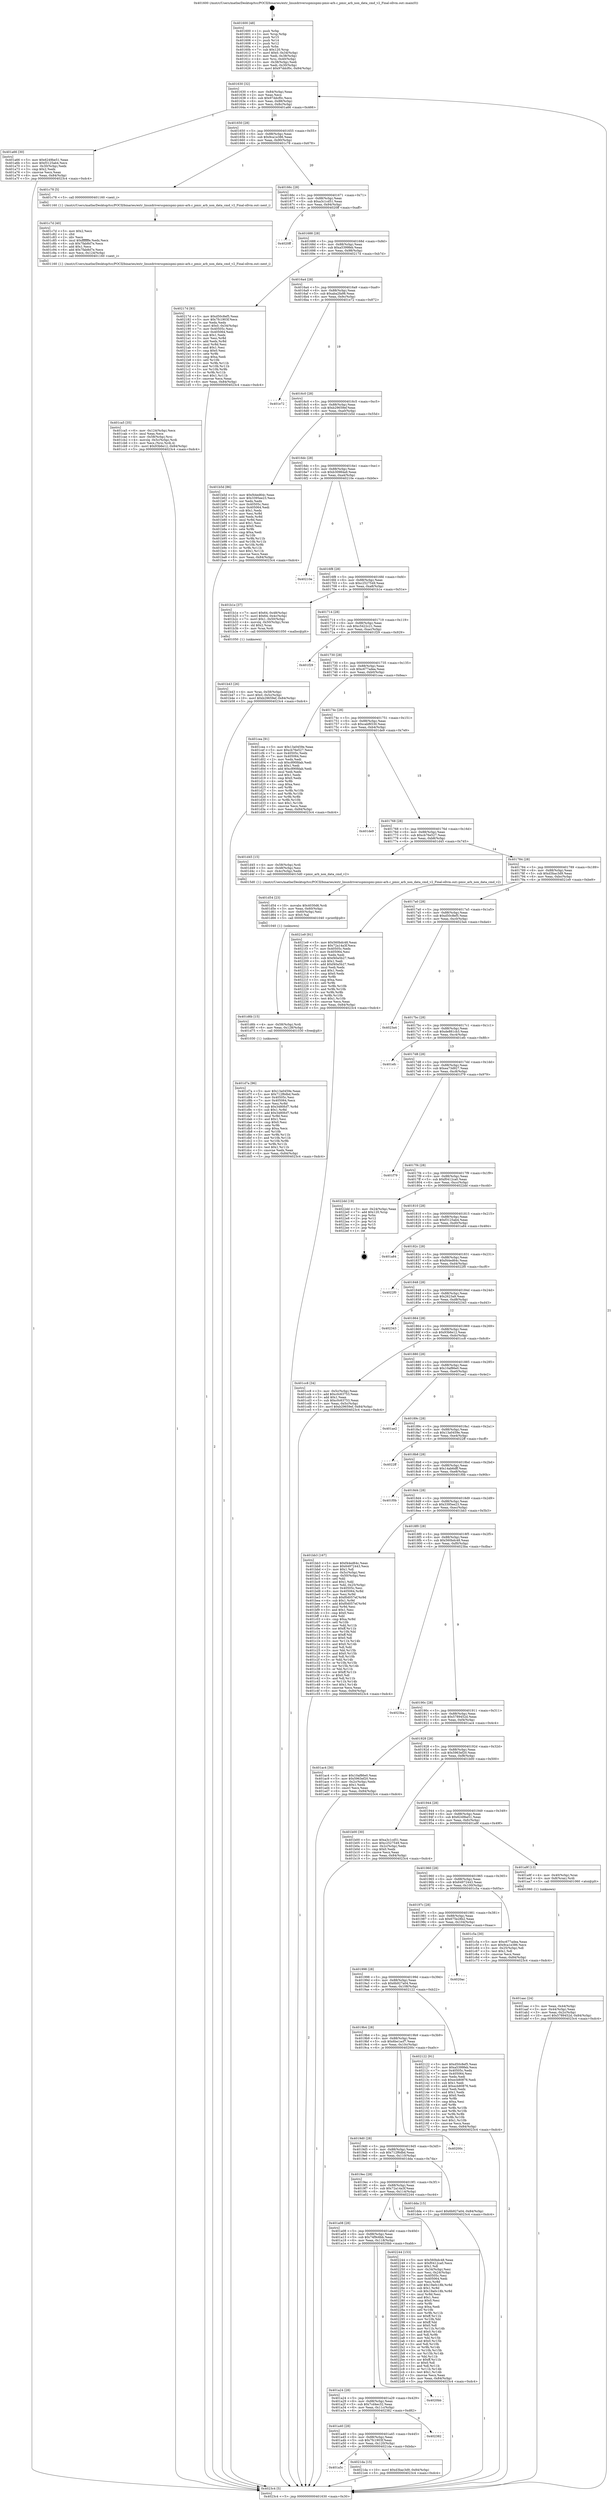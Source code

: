 digraph "0x401600" {
  label = "0x401600 (/mnt/c/Users/mathe/Desktop/tcc/POCII/binaries/extr_linuxdriversspmispmi-pmic-arb.c_pmic_arb_non_data_cmd_v2_Final-ollvm.out::main(0))"
  labelloc = "t"
  node[shape=record]

  Entry [label="",width=0.3,height=0.3,shape=circle,fillcolor=black,style=filled]
  "0x401630" [label="{
     0x401630 [32]\l
     | [instrs]\l
     &nbsp;&nbsp;0x401630 \<+6\>: mov -0x84(%rbp),%eax\l
     &nbsp;&nbsp;0x401636 \<+2\>: mov %eax,%ecx\l
     &nbsp;&nbsp;0x401638 \<+6\>: sub $0x97ddcf0c,%ecx\l
     &nbsp;&nbsp;0x40163e \<+6\>: mov %eax,-0x88(%rbp)\l
     &nbsp;&nbsp;0x401644 \<+6\>: mov %ecx,-0x8c(%rbp)\l
     &nbsp;&nbsp;0x40164a \<+6\>: je 0000000000401a66 \<main+0x466\>\l
  }"]
  "0x401a66" [label="{
     0x401a66 [30]\l
     | [instrs]\l
     &nbsp;&nbsp;0x401a66 \<+5\>: mov $0x6249be51,%eax\l
     &nbsp;&nbsp;0x401a6b \<+5\>: mov $0xf3125ab4,%ecx\l
     &nbsp;&nbsp;0x401a70 \<+3\>: mov -0x30(%rbp),%edx\l
     &nbsp;&nbsp;0x401a73 \<+3\>: cmp $0x2,%edx\l
     &nbsp;&nbsp;0x401a76 \<+3\>: cmovne %ecx,%eax\l
     &nbsp;&nbsp;0x401a79 \<+6\>: mov %eax,-0x84(%rbp)\l
     &nbsp;&nbsp;0x401a7f \<+5\>: jmp 00000000004023c4 \<main+0xdc4\>\l
  }"]
  "0x401650" [label="{
     0x401650 [28]\l
     | [instrs]\l
     &nbsp;&nbsp;0x401650 \<+5\>: jmp 0000000000401655 \<main+0x55\>\l
     &nbsp;&nbsp;0x401655 \<+6\>: mov -0x88(%rbp),%eax\l
     &nbsp;&nbsp;0x40165b \<+5\>: sub $0x9ca1e386,%eax\l
     &nbsp;&nbsp;0x401660 \<+6\>: mov %eax,-0x90(%rbp)\l
     &nbsp;&nbsp;0x401666 \<+6\>: je 0000000000401c78 \<main+0x678\>\l
  }"]
  "0x4023c4" [label="{
     0x4023c4 [5]\l
     | [instrs]\l
     &nbsp;&nbsp;0x4023c4 \<+5\>: jmp 0000000000401630 \<main+0x30\>\l
  }"]
  "0x401600" [label="{
     0x401600 [48]\l
     | [instrs]\l
     &nbsp;&nbsp;0x401600 \<+1\>: push %rbp\l
     &nbsp;&nbsp;0x401601 \<+3\>: mov %rsp,%rbp\l
     &nbsp;&nbsp;0x401604 \<+2\>: push %r15\l
     &nbsp;&nbsp;0x401606 \<+2\>: push %r14\l
     &nbsp;&nbsp;0x401608 \<+2\>: push %r12\l
     &nbsp;&nbsp;0x40160a \<+1\>: push %rbx\l
     &nbsp;&nbsp;0x40160b \<+7\>: sub $0x120,%rsp\l
     &nbsp;&nbsp;0x401612 \<+7\>: movl $0x0,-0x34(%rbp)\l
     &nbsp;&nbsp;0x401619 \<+3\>: mov %edi,-0x38(%rbp)\l
     &nbsp;&nbsp;0x40161c \<+4\>: mov %rsi,-0x40(%rbp)\l
     &nbsp;&nbsp;0x401620 \<+3\>: mov -0x38(%rbp),%edi\l
     &nbsp;&nbsp;0x401623 \<+3\>: mov %edi,-0x30(%rbp)\l
     &nbsp;&nbsp;0x401626 \<+10\>: movl $0x97ddcf0c,-0x84(%rbp)\l
  }"]
  Exit [label="",width=0.3,height=0.3,shape=circle,fillcolor=black,style=filled,peripheries=2]
  "0x401c78" [label="{
     0x401c78 [5]\l
     | [instrs]\l
     &nbsp;&nbsp;0x401c78 \<+5\>: call 0000000000401160 \<next_i\>\l
     | [calls]\l
     &nbsp;&nbsp;0x401160 \{1\} (/mnt/c/Users/mathe/Desktop/tcc/POCII/binaries/extr_linuxdriversspmispmi-pmic-arb.c_pmic_arb_non_data_cmd_v2_Final-ollvm.out::next_i)\l
  }"]
  "0x40166c" [label="{
     0x40166c [28]\l
     | [instrs]\l
     &nbsp;&nbsp;0x40166c \<+5\>: jmp 0000000000401671 \<main+0x71\>\l
     &nbsp;&nbsp;0x401671 \<+6\>: mov -0x88(%rbp),%eax\l
     &nbsp;&nbsp;0x401677 \<+5\>: sub $0xa3c1cd51,%eax\l
     &nbsp;&nbsp;0x40167c \<+6\>: mov %eax,-0x94(%rbp)\l
     &nbsp;&nbsp;0x401682 \<+6\>: je 00000000004020ff \<main+0xaff\>\l
  }"]
  "0x401a5c" [label="{
     0x401a5c\l
  }", style=dashed]
  "0x4020ff" [label="{
     0x4020ff\l
  }", style=dashed]
  "0x401688" [label="{
     0x401688 [28]\l
     | [instrs]\l
     &nbsp;&nbsp;0x401688 \<+5\>: jmp 000000000040168d \<main+0x8d\>\l
     &nbsp;&nbsp;0x40168d \<+6\>: mov -0x88(%rbp),%eax\l
     &nbsp;&nbsp;0x401693 \<+5\>: sub $0xa5399feb,%eax\l
     &nbsp;&nbsp;0x401698 \<+6\>: mov %eax,-0x98(%rbp)\l
     &nbsp;&nbsp;0x40169e \<+6\>: je 000000000040217d \<main+0xb7d\>\l
  }"]
  "0x4021da" [label="{
     0x4021da [15]\l
     | [instrs]\l
     &nbsp;&nbsp;0x4021da \<+10\>: movl $0xd3bac3d9,-0x84(%rbp)\l
     &nbsp;&nbsp;0x4021e4 \<+5\>: jmp 00000000004023c4 \<main+0xdc4\>\l
  }"]
  "0x40217d" [label="{
     0x40217d [93]\l
     | [instrs]\l
     &nbsp;&nbsp;0x40217d \<+5\>: mov $0xd50c8ef5,%eax\l
     &nbsp;&nbsp;0x402182 \<+5\>: mov $0x7fc1903f,%ecx\l
     &nbsp;&nbsp;0x402187 \<+2\>: xor %edx,%edx\l
     &nbsp;&nbsp;0x402189 \<+7\>: movl $0x0,-0x34(%rbp)\l
     &nbsp;&nbsp;0x402190 \<+7\>: mov 0x40505c,%esi\l
     &nbsp;&nbsp;0x402197 \<+7\>: mov 0x405064,%edi\l
     &nbsp;&nbsp;0x40219e \<+3\>: sub $0x1,%edx\l
     &nbsp;&nbsp;0x4021a1 \<+3\>: mov %esi,%r8d\l
     &nbsp;&nbsp;0x4021a4 \<+3\>: add %edx,%r8d\l
     &nbsp;&nbsp;0x4021a7 \<+4\>: imul %r8d,%esi\l
     &nbsp;&nbsp;0x4021ab \<+3\>: and $0x1,%esi\l
     &nbsp;&nbsp;0x4021ae \<+3\>: cmp $0x0,%esi\l
     &nbsp;&nbsp;0x4021b1 \<+4\>: sete %r9b\l
     &nbsp;&nbsp;0x4021b5 \<+3\>: cmp $0xa,%edi\l
     &nbsp;&nbsp;0x4021b8 \<+4\>: setl %r10b\l
     &nbsp;&nbsp;0x4021bc \<+3\>: mov %r9b,%r11b\l
     &nbsp;&nbsp;0x4021bf \<+3\>: and %r10b,%r11b\l
     &nbsp;&nbsp;0x4021c2 \<+3\>: xor %r10b,%r9b\l
     &nbsp;&nbsp;0x4021c5 \<+3\>: or %r9b,%r11b\l
     &nbsp;&nbsp;0x4021c8 \<+4\>: test $0x1,%r11b\l
     &nbsp;&nbsp;0x4021cc \<+3\>: cmovne %ecx,%eax\l
     &nbsp;&nbsp;0x4021cf \<+6\>: mov %eax,-0x84(%rbp)\l
     &nbsp;&nbsp;0x4021d5 \<+5\>: jmp 00000000004023c4 \<main+0xdc4\>\l
  }"]
  "0x4016a4" [label="{
     0x4016a4 [28]\l
     | [instrs]\l
     &nbsp;&nbsp;0x4016a4 \<+5\>: jmp 00000000004016a9 \<main+0xa9\>\l
     &nbsp;&nbsp;0x4016a9 \<+6\>: mov -0x88(%rbp),%eax\l
     &nbsp;&nbsp;0x4016af \<+5\>: sub $0xaba2fa98,%eax\l
     &nbsp;&nbsp;0x4016b4 \<+6\>: mov %eax,-0x9c(%rbp)\l
     &nbsp;&nbsp;0x4016ba \<+6\>: je 0000000000401e72 \<main+0x872\>\l
  }"]
  "0x401a40" [label="{
     0x401a40 [28]\l
     | [instrs]\l
     &nbsp;&nbsp;0x401a40 \<+5\>: jmp 0000000000401a45 \<main+0x445\>\l
     &nbsp;&nbsp;0x401a45 \<+6\>: mov -0x88(%rbp),%eax\l
     &nbsp;&nbsp;0x401a4b \<+5\>: sub $0x7fc1903f,%eax\l
     &nbsp;&nbsp;0x401a50 \<+6\>: mov %eax,-0x120(%rbp)\l
     &nbsp;&nbsp;0x401a56 \<+6\>: je 00000000004021da \<main+0xbda\>\l
  }"]
  "0x401e72" [label="{
     0x401e72\l
  }", style=dashed]
  "0x4016c0" [label="{
     0x4016c0 [28]\l
     | [instrs]\l
     &nbsp;&nbsp;0x4016c0 \<+5\>: jmp 00000000004016c5 \<main+0xc5\>\l
     &nbsp;&nbsp;0x4016c5 \<+6\>: mov -0x88(%rbp),%eax\l
     &nbsp;&nbsp;0x4016cb \<+5\>: sub $0xb29659ef,%eax\l
     &nbsp;&nbsp;0x4016d0 \<+6\>: mov %eax,-0xa0(%rbp)\l
     &nbsp;&nbsp;0x4016d6 \<+6\>: je 0000000000401b5d \<main+0x55d\>\l
  }"]
  "0x402382" [label="{
     0x402382\l
  }", style=dashed]
  "0x401b5d" [label="{
     0x401b5d [86]\l
     | [instrs]\l
     &nbsp;&nbsp;0x401b5d \<+5\>: mov $0xf44ed64c,%eax\l
     &nbsp;&nbsp;0x401b62 \<+5\>: mov $0x3395ee23,%ecx\l
     &nbsp;&nbsp;0x401b67 \<+2\>: xor %edx,%edx\l
     &nbsp;&nbsp;0x401b69 \<+7\>: mov 0x40505c,%esi\l
     &nbsp;&nbsp;0x401b70 \<+7\>: mov 0x405064,%edi\l
     &nbsp;&nbsp;0x401b77 \<+3\>: sub $0x1,%edx\l
     &nbsp;&nbsp;0x401b7a \<+3\>: mov %esi,%r8d\l
     &nbsp;&nbsp;0x401b7d \<+3\>: add %edx,%r8d\l
     &nbsp;&nbsp;0x401b80 \<+4\>: imul %r8d,%esi\l
     &nbsp;&nbsp;0x401b84 \<+3\>: and $0x1,%esi\l
     &nbsp;&nbsp;0x401b87 \<+3\>: cmp $0x0,%esi\l
     &nbsp;&nbsp;0x401b8a \<+4\>: sete %r9b\l
     &nbsp;&nbsp;0x401b8e \<+3\>: cmp $0xa,%edi\l
     &nbsp;&nbsp;0x401b91 \<+4\>: setl %r10b\l
     &nbsp;&nbsp;0x401b95 \<+3\>: mov %r9b,%r11b\l
     &nbsp;&nbsp;0x401b98 \<+3\>: and %r10b,%r11b\l
     &nbsp;&nbsp;0x401b9b \<+3\>: xor %r10b,%r9b\l
     &nbsp;&nbsp;0x401b9e \<+3\>: or %r9b,%r11b\l
     &nbsp;&nbsp;0x401ba1 \<+4\>: test $0x1,%r11b\l
     &nbsp;&nbsp;0x401ba5 \<+3\>: cmovne %ecx,%eax\l
     &nbsp;&nbsp;0x401ba8 \<+6\>: mov %eax,-0x84(%rbp)\l
     &nbsp;&nbsp;0x401bae \<+5\>: jmp 00000000004023c4 \<main+0xdc4\>\l
  }"]
  "0x4016dc" [label="{
     0x4016dc [28]\l
     | [instrs]\l
     &nbsp;&nbsp;0x4016dc \<+5\>: jmp 00000000004016e1 \<main+0xe1\>\l
     &nbsp;&nbsp;0x4016e1 \<+6\>: mov -0x88(%rbp),%eax\l
     &nbsp;&nbsp;0x4016e7 \<+5\>: sub $0xb30984a9,%eax\l
     &nbsp;&nbsp;0x4016ec \<+6\>: mov %eax,-0xa4(%rbp)\l
     &nbsp;&nbsp;0x4016f2 \<+6\>: je 000000000040210e \<main+0xb0e\>\l
  }"]
  "0x401a24" [label="{
     0x401a24 [28]\l
     | [instrs]\l
     &nbsp;&nbsp;0x401a24 \<+5\>: jmp 0000000000401a29 \<main+0x429\>\l
     &nbsp;&nbsp;0x401a29 \<+6\>: mov -0x88(%rbp),%eax\l
     &nbsp;&nbsp;0x401a2f \<+5\>: sub $0x7cd4ec32,%eax\l
     &nbsp;&nbsp;0x401a34 \<+6\>: mov %eax,-0x11c(%rbp)\l
     &nbsp;&nbsp;0x401a3a \<+6\>: je 0000000000402382 \<main+0xd82\>\l
  }"]
  "0x40210e" [label="{
     0x40210e\l
  }", style=dashed]
  "0x4016f8" [label="{
     0x4016f8 [28]\l
     | [instrs]\l
     &nbsp;&nbsp;0x4016f8 \<+5\>: jmp 00000000004016fd \<main+0xfd\>\l
     &nbsp;&nbsp;0x4016fd \<+6\>: mov -0x88(%rbp),%eax\l
     &nbsp;&nbsp;0x401703 \<+5\>: sub $0xc2527549,%eax\l
     &nbsp;&nbsp;0x401708 \<+6\>: mov %eax,-0xa8(%rbp)\l
     &nbsp;&nbsp;0x40170e \<+6\>: je 0000000000401b1e \<main+0x51e\>\l
  }"]
  "0x4020bb" [label="{
     0x4020bb\l
  }", style=dashed]
  "0x401b1e" [label="{
     0x401b1e [37]\l
     | [instrs]\l
     &nbsp;&nbsp;0x401b1e \<+7\>: movl $0x64,-0x48(%rbp)\l
     &nbsp;&nbsp;0x401b25 \<+7\>: movl $0x64,-0x4c(%rbp)\l
     &nbsp;&nbsp;0x401b2c \<+7\>: movl $0x1,-0x50(%rbp)\l
     &nbsp;&nbsp;0x401b33 \<+4\>: movslq -0x50(%rbp),%rax\l
     &nbsp;&nbsp;0x401b37 \<+4\>: shl $0x2,%rax\l
     &nbsp;&nbsp;0x401b3b \<+3\>: mov %rax,%rdi\l
     &nbsp;&nbsp;0x401b3e \<+5\>: call 0000000000401050 \<malloc@plt\>\l
     | [calls]\l
     &nbsp;&nbsp;0x401050 \{1\} (unknown)\l
  }"]
  "0x401714" [label="{
     0x401714 [28]\l
     | [instrs]\l
     &nbsp;&nbsp;0x401714 \<+5\>: jmp 0000000000401719 \<main+0x119\>\l
     &nbsp;&nbsp;0x401719 \<+6\>: mov -0x88(%rbp),%eax\l
     &nbsp;&nbsp;0x40171f \<+5\>: sub $0xc5422c21,%eax\l
     &nbsp;&nbsp;0x401724 \<+6\>: mov %eax,-0xac(%rbp)\l
     &nbsp;&nbsp;0x40172a \<+6\>: je 0000000000401f29 \<main+0x929\>\l
  }"]
  "0x401a08" [label="{
     0x401a08 [28]\l
     | [instrs]\l
     &nbsp;&nbsp;0x401a08 \<+5\>: jmp 0000000000401a0d \<main+0x40d\>\l
     &nbsp;&nbsp;0x401a0d \<+6\>: mov -0x88(%rbp),%eax\l
     &nbsp;&nbsp;0x401a13 \<+5\>: sub $0x74f9c6bb,%eax\l
     &nbsp;&nbsp;0x401a18 \<+6\>: mov %eax,-0x118(%rbp)\l
     &nbsp;&nbsp;0x401a1e \<+6\>: je 00000000004020bb \<main+0xabb\>\l
  }"]
  "0x401f29" [label="{
     0x401f29\l
  }", style=dashed]
  "0x401730" [label="{
     0x401730 [28]\l
     | [instrs]\l
     &nbsp;&nbsp;0x401730 \<+5\>: jmp 0000000000401735 \<main+0x135\>\l
     &nbsp;&nbsp;0x401735 \<+6\>: mov -0x88(%rbp),%eax\l
     &nbsp;&nbsp;0x40173b \<+5\>: sub $0xc677adea,%eax\l
     &nbsp;&nbsp;0x401740 \<+6\>: mov %eax,-0xb0(%rbp)\l
     &nbsp;&nbsp;0x401746 \<+6\>: je 0000000000401cea \<main+0x6ea\>\l
  }"]
  "0x402244" [label="{
     0x402244 [153]\l
     | [instrs]\l
     &nbsp;&nbsp;0x402244 \<+5\>: mov $0x560bdc48,%eax\l
     &nbsp;&nbsp;0x402249 \<+5\>: mov $0xf0412ca0,%ecx\l
     &nbsp;&nbsp;0x40224e \<+2\>: mov $0x1,%dl\l
     &nbsp;&nbsp;0x402250 \<+3\>: mov -0x34(%rbp),%esi\l
     &nbsp;&nbsp;0x402253 \<+3\>: mov %esi,-0x24(%rbp)\l
     &nbsp;&nbsp;0x402256 \<+7\>: mov 0x40505c,%esi\l
     &nbsp;&nbsp;0x40225d \<+7\>: mov 0x405064,%edi\l
     &nbsp;&nbsp;0x402264 \<+3\>: mov %esi,%r8d\l
     &nbsp;&nbsp;0x402267 \<+7\>: add $0x19a0c18b,%r8d\l
     &nbsp;&nbsp;0x40226e \<+4\>: sub $0x1,%r8d\l
     &nbsp;&nbsp;0x402272 \<+7\>: sub $0x19a0c18b,%r8d\l
     &nbsp;&nbsp;0x402279 \<+4\>: imul %r8d,%esi\l
     &nbsp;&nbsp;0x40227d \<+3\>: and $0x1,%esi\l
     &nbsp;&nbsp;0x402280 \<+3\>: cmp $0x0,%esi\l
     &nbsp;&nbsp;0x402283 \<+4\>: sete %r9b\l
     &nbsp;&nbsp;0x402287 \<+3\>: cmp $0xa,%edi\l
     &nbsp;&nbsp;0x40228a \<+4\>: setl %r10b\l
     &nbsp;&nbsp;0x40228e \<+3\>: mov %r9b,%r11b\l
     &nbsp;&nbsp;0x402291 \<+4\>: xor $0xff,%r11b\l
     &nbsp;&nbsp;0x402295 \<+3\>: mov %r10b,%bl\l
     &nbsp;&nbsp;0x402298 \<+3\>: xor $0xff,%bl\l
     &nbsp;&nbsp;0x40229b \<+3\>: xor $0x0,%dl\l
     &nbsp;&nbsp;0x40229e \<+3\>: mov %r11b,%r14b\l
     &nbsp;&nbsp;0x4022a1 \<+4\>: and $0x0,%r14b\l
     &nbsp;&nbsp;0x4022a5 \<+3\>: and %dl,%r9b\l
     &nbsp;&nbsp;0x4022a8 \<+3\>: mov %bl,%r15b\l
     &nbsp;&nbsp;0x4022ab \<+4\>: and $0x0,%r15b\l
     &nbsp;&nbsp;0x4022af \<+3\>: and %dl,%r10b\l
     &nbsp;&nbsp;0x4022b2 \<+3\>: or %r9b,%r14b\l
     &nbsp;&nbsp;0x4022b5 \<+3\>: or %r10b,%r15b\l
     &nbsp;&nbsp;0x4022b8 \<+3\>: xor %r15b,%r14b\l
     &nbsp;&nbsp;0x4022bb \<+3\>: or %bl,%r11b\l
     &nbsp;&nbsp;0x4022be \<+4\>: xor $0xff,%r11b\l
     &nbsp;&nbsp;0x4022c2 \<+3\>: or $0x0,%dl\l
     &nbsp;&nbsp;0x4022c5 \<+3\>: and %dl,%r11b\l
     &nbsp;&nbsp;0x4022c8 \<+3\>: or %r11b,%r14b\l
     &nbsp;&nbsp;0x4022cb \<+4\>: test $0x1,%r14b\l
     &nbsp;&nbsp;0x4022cf \<+3\>: cmovne %ecx,%eax\l
     &nbsp;&nbsp;0x4022d2 \<+6\>: mov %eax,-0x84(%rbp)\l
     &nbsp;&nbsp;0x4022d8 \<+5\>: jmp 00000000004023c4 \<main+0xdc4\>\l
  }"]
  "0x401cea" [label="{
     0x401cea [91]\l
     | [instrs]\l
     &nbsp;&nbsp;0x401cea \<+5\>: mov $0x13a0459e,%eax\l
     &nbsp;&nbsp;0x401cef \<+5\>: mov $0xcb76e527,%ecx\l
     &nbsp;&nbsp;0x401cf4 \<+7\>: mov 0x40505c,%edx\l
     &nbsp;&nbsp;0x401cfb \<+7\>: mov 0x405064,%esi\l
     &nbsp;&nbsp;0x401d02 \<+2\>: mov %edx,%edi\l
     &nbsp;&nbsp;0x401d04 \<+6\>: sub $0xc890fdab,%edi\l
     &nbsp;&nbsp;0x401d0a \<+3\>: sub $0x1,%edi\l
     &nbsp;&nbsp;0x401d0d \<+6\>: add $0xc890fdab,%edi\l
     &nbsp;&nbsp;0x401d13 \<+3\>: imul %edi,%edx\l
     &nbsp;&nbsp;0x401d16 \<+3\>: and $0x1,%edx\l
     &nbsp;&nbsp;0x401d19 \<+3\>: cmp $0x0,%edx\l
     &nbsp;&nbsp;0x401d1c \<+4\>: sete %r8b\l
     &nbsp;&nbsp;0x401d20 \<+3\>: cmp $0xa,%esi\l
     &nbsp;&nbsp;0x401d23 \<+4\>: setl %r9b\l
     &nbsp;&nbsp;0x401d27 \<+3\>: mov %r8b,%r10b\l
     &nbsp;&nbsp;0x401d2a \<+3\>: and %r9b,%r10b\l
     &nbsp;&nbsp;0x401d2d \<+3\>: xor %r9b,%r8b\l
     &nbsp;&nbsp;0x401d30 \<+3\>: or %r8b,%r10b\l
     &nbsp;&nbsp;0x401d33 \<+4\>: test $0x1,%r10b\l
     &nbsp;&nbsp;0x401d37 \<+3\>: cmovne %ecx,%eax\l
     &nbsp;&nbsp;0x401d3a \<+6\>: mov %eax,-0x84(%rbp)\l
     &nbsp;&nbsp;0x401d40 \<+5\>: jmp 00000000004023c4 \<main+0xdc4\>\l
  }"]
  "0x40174c" [label="{
     0x40174c [28]\l
     | [instrs]\l
     &nbsp;&nbsp;0x40174c \<+5\>: jmp 0000000000401751 \<main+0x151\>\l
     &nbsp;&nbsp;0x401751 \<+6\>: mov -0x88(%rbp),%eax\l
     &nbsp;&nbsp;0x401757 \<+5\>: sub $0xcabf6530,%eax\l
     &nbsp;&nbsp;0x40175c \<+6\>: mov %eax,-0xb4(%rbp)\l
     &nbsp;&nbsp;0x401762 \<+6\>: je 0000000000401de9 \<main+0x7e9\>\l
  }"]
  "0x4019ec" [label="{
     0x4019ec [28]\l
     | [instrs]\l
     &nbsp;&nbsp;0x4019ec \<+5\>: jmp 00000000004019f1 \<main+0x3f1\>\l
     &nbsp;&nbsp;0x4019f1 \<+6\>: mov -0x88(%rbp),%eax\l
     &nbsp;&nbsp;0x4019f7 \<+5\>: sub $0x72a14a3f,%eax\l
     &nbsp;&nbsp;0x4019fc \<+6\>: mov %eax,-0x114(%rbp)\l
     &nbsp;&nbsp;0x401a02 \<+6\>: je 0000000000402244 \<main+0xc44\>\l
  }"]
  "0x401de9" [label="{
     0x401de9\l
  }", style=dashed]
  "0x401768" [label="{
     0x401768 [28]\l
     | [instrs]\l
     &nbsp;&nbsp;0x401768 \<+5\>: jmp 000000000040176d \<main+0x16d\>\l
     &nbsp;&nbsp;0x40176d \<+6\>: mov -0x88(%rbp),%eax\l
     &nbsp;&nbsp;0x401773 \<+5\>: sub $0xcb76e527,%eax\l
     &nbsp;&nbsp;0x401778 \<+6\>: mov %eax,-0xb8(%rbp)\l
     &nbsp;&nbsp;0x40177e \<+6\>: je 0000000000401d45 \<main+0x745\>\l
  }"]
  "0x401dda" [label="{
     0x401dda [15]\l
     | [instrs]\l
     &nbsp;&nbsp;0x401dda \<+10\>: movl $0x6b927a04,-0x84(%rbp)\l
     &nbsp;&nbsp;0x401de4 \<+5\>: jmp 00000000004023c4 \<main+0xdc4\>\l
  }"]
  "0x401d45" [label="{
     0x401d45 [15]\l
     | [instrs]\l
     &nbsp;&nbsp;0x401d45 \<+4\>: mov -0x58(%rbp),%rdi\l
     &nbsp;&nbsp;0x401d49 \<+3\>: mov -0x48(%rbp),%esi\l
     &nbsp;&nbsp;0x401d4c \<+3\>: mov -0x4c(%rbp),%edx\l
     &nbsp;&nbsp;0x401d4f \<+5\>: call 00000000004015d0 \<pmic_arb_non_data_cmd_v2\>\l
     | [calls]\l
     &nbsp;&nbsp;0x4015d0 \{1\} (/mnt/c/Users/mathe/Desktop/tcc/POCII/binaries/extr_linuxdriversspmispmi-pmic-arb.c_pmic_arb_non_data_cmd_v2_Final-ollvm.out::pmic_arb_non_data_cmd_v2)\l
  }"]
  "0x401784" [label="{
     0x401784 [28]\l
     | [instrs]\l
     &nbsp;&nbsp;0x401784 \<+5\>: jmp 0000000000401789 \<main+0x189\>\l
     &nbsp;&nbsp;0x401789 \<+6\>: mov -0x88(%rbp),%eax\l
     &nbsp;&nbsp;0x40178f \<+5\>: sub $0xd3bac3d9,%eax\l
     &nbsp;&nbsp;0x401794 \<+6\>: mov %eax,-0xbc(%rbp)\l
     &nbsp;&nbsp;0x40179a \<+6\>: je 00000000004021e9 \<main+0xbe9\>\l
  }"]
  "0x4019d0" [label="{
     0x4019d0 [28]\l
     | [instrs]\l
     &nbsp;&nbsp;0x4019d0 \<+5\>: jmp 00000000004019d5 \<main+0x3d5\>\l
     &nbsp;&nbsp;0x4019d5 \<+6\>: mov -0x88(%rbp),%eax\l
     &nbsp;&nbsp;0x4019db \<+5\>: sub $0x712f6dbd,%eax\l
     &nbsp;&nbsp;0x4019e0 \<+6\>: mov %eax,-0x110(%rbp)\l
     &nbsp;&nbsp;0x4019e6 \<+6\>: je 0000000000401dda \<main+0x7da\>\l
  }"]
  "0x4021e9" [label="{
     0x4021e9 [91]\l
     | [instrs]\l
     &nbsp;&nbsp;0x4021e9 \<+5\>: mov $0x560bdc48,%eax\l
     &nbsp;&nbsp;0x4021ee \<+5\>: mov $0x72a14a3f,%ecx\l
     &nbsp;&nbsp;0x4021f3 \<+7\>: mov 0x40505c,%edx\l
     &nbsp;&nbsp;0x4021fa \<+7\>: mov 0x405064,%esi\l
     &nbsp;&nbsp;0x402201 \<+2\>: mov %edx,%edi\l
     &nbsp;&nbsp;0x402203 \<+6\>: sub $0xf40a5b27,%edi\l
     &nbsp;&nbsp;0x402209 \<+3\>: sub $0x1,%edi\l
     &nbsp;&nbsp;0x40220c \<+6\>: add $0xf40a5b27,%edi\l
     &nbsp;&nbsp;0x402212 \<+3\>: imul %edi,%edx\l
     &nbsp;&nbsp;0x402215 \<+3\>: and $0x1,%edx\l
     &nbsp;&nbsp;0x402218 \<+3\>: cmp $0x0,%edx\l
     &nbsp;&nbsp;0x40221b \<+4\>: sete %r8b\l
     &nbsp;&nbsp;0x40221f \<+3\>: cmp $0xa,%esi\l
     &nbsp;&nbsp;0x402222 \<+4\>: setl %r9b\l
     &nbsp;&nbsp;0x402226 \<+3\>: mov %r8b,%r10b\l
     &nbsp;&nbsp;0x402229 \<+3\>: and %r9b,%r10b\l
     &nbsp;&nbsp;0x40222c \<+3\>: xor %r9b,%r8b\l
     &nbsp;&nbsp;0x40222f \<+3\>: or %r8b,%r10b\l
     &nbsp;&nbsp;0x402232 \<+4\>: test $0x1,%r10b\l
     &nbsp;&nbsp;0x402236 \<+3\>: cmovne %ecx,%eax\l
     &nbsp;&nbsp;0x402239 \<+6\>: mov %eax,-0x84(%rbp)\l
     &nbsp;&nbsp;0x40223f \<+5\>: jmp 00000000004023c4 \<main+0xdc4\>\l
  }"]
  "0x4017a0" [label="{
     0x4017a0 [28]\l
     | [instrs]\l
     &nbsp;&nbsp;0x4017a0 \<+5\>: jmp 00000000004017a5 \<main+0x1a5\>\l
     &nbsp;&nbsp;0x4017a5 \<+6\>: mov -0x88(%rbp),%eax\l
     &nbsp;&nbsp;0x4017ab \<+5\>: sub $0xd50c8ef5,%eax\l
     &nbsp;&nbsp;0x4017b0 \<+6\>: mov %eax,-0xc0(%rbp)\l
     &nbsp;&nbsp;0x4017b6 \<+6\>: je 00000000004023a4 \<main+0xda4\>\l
  }"]
  "0x40200c" [label="{
     0x40200c\l
  }", style=dashed]
  "0x4023a4" [label="{
     0x4023a4\l
  }", style=dashed]
  "0x4017bc" [label="{
     0x4017bc [28]\l
     | [instrs]\l
     &nbsp;&nbsp;0x4017bc \<+5\>: jmp 00000000004017c1 \<main+0x1c1\>\l
     &nbsp;&nbsp;0x4017c1 \<+6\>: mov -0x88(%rbp),%eax\l
     &nbsp;&nbsp;0x4017c7 \<+5\>: sub $0xde881cb3,%eax\l
     &nbsp;&nbsp;0x4017cc \<+6\>: mov %eax,-0xc4(%rbp)\l
     &nbsp;&nbsp;0x4017d2 \<+6\>: je 0000000000401efc \<main+0x8fc\>\l
  }"]
  "0x4019b4" [label="{
     0x4019b4 [28]\l
     | [instrs]\l
     &nbsp;&nbsp;0x4019b4 \<+5\>: jmp 00000000004019b9 \<main+0x3b9\>\l
     &nbsp;&nbsp;0x4019b9 \<+6\>: mov -0x88(%rbp),%eax\l
     &nbsp;&nbsp;0x4019bf \<+5\>: sub $0x6be1acf7,%eax\l
     &nbsp;&nbsp;0x4019c4 \<+6\>: mov %eax,-0x10c(%rbp)\l
     &nbsp;&nbsp;0x4019ca \<+6\>: je 000000000040200c \<main+0xa0c\>\l
  }"]
  "0x401efc" [label="{
     0x401efc\l
  }", style=dashed]
  "0x4017d8" [label="{
     0x4017d8 [28]\l
     | [instrs]\l
     &nbsp;&nbsp;0x4017d8 \<+5\>: jmp 00000000004017dd \<main+0x1dd\>\l
     &nbsp;&nbsp;0x4017dd \<+6\>: mov -0x88(%rbp),%eax\l
     &nbsp;&nbsp;0x4017e3 \<+5\>: sub $0xea73d927,%eax\l
     &nbsp;&nbsp;0x4017e8 \<+6\>: mov %eax,-0xc8(%rbp)\l
     &nbsp;&nbsp;0x4017ee \<+6\>: je 0000000000401f79 \<main+0x979\>\l
  }"]
  "0x402122" [label="{
     0x402122 [91]\l
     | [instrs]\l
     &nbsp;&nbsp;0x402122 \<+5\>: mov $0xd50c8ef5,%eax\l
     &nbsp;&nbsp;0x402127 \<+5\>: mov $0xa5399feb,%ecx\l
     &nbsp;&nbsp;0x40212c \<+7\>: mov 0x40505c,%edx\l
     &nbsp;&nbsp;0x402133 \<+7\>: mov 0x405064,%esi\l
     &nbsp;&nbsp;0x40213a \<+2\>: mov %edx,%edi\l
     &nbsp;&nbsp;0x40213c \<+6\>: sub $0xecb80876,%edi\l
     &nbsp;&nbsp;0x402142 \<+3\>: sub $0x1,%edi\l
     &nbsp;&nbsp;0x402145 \<+6\>: add $0xecb80876,%edi\l
     &nbsp;&nbsp;0x40214b \<+3\>: imul %edi,%edx\l
     &nbsp;&nbsp;0x40214e \<+3\>: and $0x1,%edx\l
     &nbsp;&nbsp;0x402151 \<+3\>: cmp $0x0,%edx\l
     &nbsp;&nbsp;0x402154 \<+4\>: sete %r8b\l
     &nbsp;&nbsp;0x402158 \<+3\>: cmp $0xa,%esi\l
     &nbsp;&nbsp;0x40215b \<+4\>: setl %r9b\l
     &nbsp;&nbsp;0x40215f \<+3\>: mov %r8b,%r10b\l
     &nbsp;&nbsp;0x402162 \<+3\>: and %r9b,%r10b\l
     &nbsp;&nbsp;0x402165 \<+3\>: xor %r9b,%r8b\l
     &nbsp;&nbsp;0x402168 \<+3\>: or %r8b,%r10b\l
     &nbsp;&nbsp;0x40216b \<+4\>: test $0x1,%r10b\l
     &nbsp;&nbsp;0x40216f \<+3\>: cmovne %ecx,%eax\l
     &nbsp;&nbsp;0x402172 \<+6\>: mov %eax,-0x84(%rbp)\l
     &nbsp;&nbsp;0x402178 \<+5\>: jmp 00000000004023c4 \<main+0xdc4\>\l
  }"]
  "0x401f79" [label="{
     0x401f79\l
  }", style=dashed]
  "0x4017f4" [label="{
     0x4017f4 [28]\l
     | [instrs]\l
     &nbsp;&nbsp;0x4017f4 \<+5\>: jmp 00000000004017f9 \<main+0x1f9\>\l
     &nbsp;&nbsp;0x4017f9 \<+6\>: mov -0x88(%rbp),%eax\l
     &nbsp;&nbsp;0x4017ff \<+5\>: sub $0xf0412ca0,%eax\l
     &nbsp;&nbsp;0x401804 \<+6\>: mov %eax,-0xcc(%rbp)\l
     &nbsp;&nbsp;0x40180a \<+6\>: je 00000000004022dd \<main+0xcdd\>\l
  }"]
  "0x401998" [label="{
     0x401998 [28]\l
     | [instrs]\l
     &nbsp;&nbsp;0x401998 \<+5\>: jmp 000000000040199d \<main+0x39d\>\l
     &nbsp;&nbsp;0x40199d \<+6\>: mov -0x88(%rbp),%eax\l
     &nbsp;&nbsp;0x4019a3 \<+5\>: sub $0x6b927a04,%eax\l
     &nbsp;&nbsp;0x4019a8 \<+6\>: mov %eax,-0x108(%rbp)\l
     &nbsp;&nbsp;0x4019ae \<+6\>: je 0000000000402122 \<main+0xb22\>\l
  }"]
  "0x4022dd" [label="{
     0x4022dd [19]\l
     | [instrs]\l
     &nbsp;&nbsp;0x4022dd \<+3\>: mov -0x24(%rbp),%eax\l
     &nbsp;&nbsp;0x4022e0 \<+7\>: add $0x120,%rsp\l
     &nbsp;&nbsp;0x4022e7 \<+1\>: pop %rbx\l
     &nbsp;&nbsp;0x4022e8 \<+2\>: pop %r12\l
     &nbsp;&nbsp;0x4022ea \<+2\>: pop %r14\l
     &nbsp;&nbsp;0x4022ec \<+2\>: pop %r15\l
     &nbsp;&nbsp;0x4022ee \<+1\>: pop %rbp\l
     &nbsp;&nbsp;0x4022ef \<+1\>: ret\l
  }"]
  "0x401810" [label="{
     0x401810 [28]\l
     | [instrs]\l
     &nbsp;&nbsp;0x401810 \<+5\>: jmp 0000000000401815 \<main+0x215\>\l
     &nbsp;&nbsp;0x401815 \<+6\>: mov -0x88(%rbp),%eax\l
     &nbsp;&nbsp;0x40181b \<+5\>: sub $0xf3125ab4,%eax\l
     &nbsp;&nbsp;0x401820 \<+6\>: mov %eax,-0xd0(%rbp)\l
     &nbsp;&nbsp;0x401826 \<+6\>: je 0000000000401a84 \<main+0x484\>\l
  }"]
  "0x4020ac" [label="{
     0x4020ac\l
  }", style=dashed]
  "0x401a84" [label="{
     0x401a84\l
  }", style=dashed]
  "0x40182c" [label="{
     0x40182c [28]\l
     | [instrs]\l
     &nbsp;&nbsp;0x40182c \<+5\>: jmp 0000000000401831 \<main+0x231\>\l
     &nbsp;&nbsp;0x401831 \<+6\>: mov -0x88(%rbp),%eax\l
     &nbsp;&nbsp;0x401837 \<+5\>: sub $0xf44ed64c,%eax\l
     &nbsp;&nbsp;0x40183c \<+6\>: mov %eax,-0xd4(%rbp)\l
     &nbsp;&nbsp;0x401842 \<+6\>: je 00000000004022f0 \<main+0xcf0\>\l
  }"]
  "0x401d7a" [label="{
     0x401d7a [96]\l
     | [instrs]\l
     &nbsp;&nbsp;0x401d7a \<+5\>: mov $0x13a0459e,%eax\l
     &nbsp;&nbsp;0x401d7f \<+5\>: mov $0x712f6dbd,%edx\l
     &nbsp;&nbsp;0x401d84 \<+7\>: mov 0x40505c,%esi\l
     &nbsp;&nbsp;0x401d8b \<+7\>: mov 0x405064,%ecx\l
     &nbsp;&nbsp;0x401d92 \<+3\>: mov %esi,%r8d\l
     &nbsp;&nbsp;0x401d95 \<+7\>: sub $0x3480fcf7,%r8d\l
     &nbsp;&nbsp;0x401d9c \<+4\>: sub $0x1,%r8d\l
     &nbsp;&nbsp;0x401da0 \<+7\>: add $0x3480fcf7,%r8d\l
     &nbsp;&nbsp;0x401da7 \<+4\>: imul %r8d,%esi\l
     &nbsp;&nbsp;0x401dab \<+3\>: and $0x1,%esi\l
     &nbsp;&nbsp;0x401dae \<+3\>: cmp $0x0,%esi\l
     &nbsp;&nbsp;0x401db1 \<+4\>: sete %r9b\l
     &nbsp;&nbsp;0x401db5 \<+3\>: cmp $0xa,%ecx\l
     &nbsp;&nbsp;0x401db8 \<+4\>: setl %r10b\l
     &nbsp;&nbsp;0x401dbc \<+3\>: mov %r9b,%r11b\l
     &nbsp;&nbsp;0x401dbf \<+3\>: and %r10b,%r11b\l
     &nbsp;&nbsp;0x401dc2 \<+3\>: xor %r10b,%r9b\l
     &nbsp;&nbsp;0x401dc5 \<+3\>: or %r9b,%r11b\l
     &nbsp;&nbsp;0x401dc8 \<+4\>: test $0x1,%r11b\l
     &nbsp;&nbsp;0x401dcc \<+3\>: cmovne %edx,%eax\l
     &nbsp;&nbsp;0x401dcf \<+6\>: mov %eax,-0x84(%rbp)\l
     &nbsp;&nbsp;0x401dd5 \<+5\>: jmp 00000000004023c4 \<main+0xdc4\>\l
  }"]
  "0x4022f0" [label="{
     0x4022f0\l
  }", style=dashed]
  "0x401848" [label="{
     0x401848 [28]\l
     | [instrs]\l
     &nbsp;&nbsp;0x401848 \<+5\>: jmp 000000000040184d \<main+0x24d\>\l
     &nbsp;&nbsp;0x40184d \<+6\>: mov -0x88(%rbp),%eax\l
     &nbsp;&nbsp;0x401853 \<+5\>: sub $0x2623a9,%eax\l
     &nbsp;&nbsp;0x401858 \<+6\>: mov %eax,-0xd8(%rbp)\l
     &nbsp;&nbsp;0x40185e \<+6\>: je 0000000000402343 \<main+0xd43\>\l
  }"]
  "0x401d6b" [label="{
     0x401d6b [15]\l
     | [instrs]\l
     &nbsp;&nbsp;0x401d6b \<+4\>: mov -0x58(%rbp),%rdi\l
     &nbsp;&nbsp;0x401d6f \<+6\>: mov %eax,-0x128(%rbp)\l
     &nbsp;&nbsp;0x401d75 \<+5\>: call 0000000000401030 \<free@plt\>\l
     | [calls]\l
     &nbsp;&nbsp;0x401030 \{1\} (unknown)\l
  }"]
  "0x402343" [label="{
     0x402343\l
  }", style=dashed]
  "0x401864" [label="{
     0x401864 [28]\l
     | [instrs]\l
     &nbsp;&nbsp;0x401864 \<+5\>: jmp 0000000000401869 \<main+0x269\>\l
     &nbsp;&nbsp;0x401869 \<+6\>: mov -0x88(%rbp),%eax\l
     &nbsp;&nbsp;0x40186f \<+5\>: sub $0x93b6e12,%eax\l
     &nbsp;&nbsp;0x401874 \<+6\>: mov %eax,-0xdc(%rbp)\l
     &nbsp;&nbsp;0x40187a \<+6\>: je 0000000000401cc8 \<main+0x6c8\>\l
  }"]
  "0x401d54" [label="{
     0x401d54 [23]\l
     | [instrs]\l
     &nbsp;&nbsp;0x401d54 \<+10\>: movabs $0x4030d6,%rdi\l
     &nbsp;&nbsp;0x401d5e \<+3\>: mov %eax,-0x60(%rbp)\l
     &nbsp;&nbsp;0x401d61 \<+3\>: mov -0x60(%rbp),%esi\l
     &nbsp;&nbsp;0x401d64 \<+2\>: mov $0x0,%al\l
     &nbsp;&nbsp;0x401d66 \<+5\>: call 0000000000401040 \<printf@plt\>\l
     | [calls]\l
     &nbsp;&nbsp;0x401040 \{1\} (unknown)\l
  }"]
  "0x401cc8" [label="{
     0x401cc8 [34]\l
     | [instrs]\l
     &nbsp;&nbsp;0x401cc8 \<+3\>: mov -0x5c(%rbp),%eax\l
     &nbsp;&nbsp;0x401ccb \<+5\>: add $0xc0c63753,%eax\l
     &nbsp;&nbsp;0x401cd0 \<+3\>: add $0x1,%eax\l
     &nbsp;&nbsp;0x401cd3 \<+5\>: sub $0xc0c63753,%eax\l
     &nbsp;&nbsp;0x401cd8 \<+3\>: mov %eax,-0x5c(%rbp)\l
     &nbsp;&nbsp;0x401cdb \<+10\>: movl $0xb29659ef,-0x84(%rbp)\l
     &nbsp;&nbsp;0x401ce5 \<+5\>: jmp 00000000004023c4 \<main+0xdc4\>\l
  }"]
  "0x401880" [label="{
     0x401880 [28]\l
     | [instrs]\l
     &nbsp;&nbsp;0x401880 \<+5\>: jmp 0000000000401885 \<main+0x285\>\l
     &nbsp;&nbsp;0x401885 \<+6\>: mov -0x88(%rbp),%eax\l
     &nbsp;&nbsp;0x40188b \<+5\>: sub $0x10af86e0,%eax\l
     &nbsp;&nbsp;0x401890 \<+6\>: mov %eax,-0xe0(%rbp)\l
     &nbsp;&nbsp;0x401896 \<+6\>: je 0000000000401ae2 \<main+0x4e2\>\l
  }"]
  "0x401ca5" [label="{
     0x401ca5 [35]\l
     | [instrs]\l
     &nbsp;&nbsp;0x401ca5 \<+6\>: mov -0x124(%rbp),%ecx\l
     &nbsp;&nbsp;0x401cab \<+3\>: imul %eax,%ecx\l
     &nbsp;&nbsp;0x401cae \<+4\>: mov -0x58(%rbp),%rsi\l
     &nbsp;&nbsp;0x401cb2 \<+4\>: movslq -0x5c(%rbp),%rdi\l
     &nbsp;&nbsp;0x401cb6 \<+3\>: mov %ecx,(%rsi,%rdi,4)\l
     &nbsp;&nbsp;0x401cb9 \<+10\>: movl $0x93b6e12,-0x84(%rbp)\l
     &nbsp;&nbsp;0x401cc3 \<+5\>: jmp 00000000004023c4 \<main+0xdc4\>\l
  }"]
  "0x401ae2" [label="{
     0x401ae2\l
  }", style=dashed]
  "0x40189c" [label="{
     0x40189c [28]\l
     | [instrs]\l
     &nbsp;&nbsp;0x40189c \<+5\>: jmp 00000000004018a1 \<main+0x2a1\>\l
     &nbsp;&nbsp;0x4018a1 \<+6\>: mov -0x88(%rbp),%eax\l
     &nbsp;&nbsp;0x4018a7 \<+5\>: sub $0x13a0459e,%eax\l
     &nbsp;&nbsp;0x4018ac \<+6\>: mov %eax,-0xe4(%rbp)\l
     &nbsp;&nbsp;0x4018b2 \<+6\>: je 00000000004022ff \<main+0xcff\>\l
  }"]
  "0x401c7d" [label="{
     0x401c7d [40]\l
     | [instrs]\l
     &nbsp;&nbsp;0x401c7d \<+5\>: mov $0x2,%ecx\l
     &nbsp;&nbsp;0x401c82 \<+1\>: cltd\l
     &nbsp;&nbsp;0x401c83 \<+2\>: idiv %ecx\l
     &nbsp;&nbsp;0x401c85 \<+6\>: imul $0xfffffffe,%edx,%ecx\l
     &nbsp;&nbsp;0x401c8b \<+6\>: sub $0x7fab8d7e,%ecx\l
     &nbsp;&nbsp;0x401c91 \<+3\>: add $0x1,%ecx\l
     &nbsp;&nbsp;0x401c94 \<+6\>: add $0x7fab8d7e,%ecx\l
     &nbsp;&nbsp;0x401c9a \<+6\>: mov %ecx,-0x124(%rbp)\l
     &nbsp;&nbsp;0x401ca0 \<+5\>: call 0000000000401160 \<next_i\>\l
     | [calls]\l
     &nbsp;&nbsp;0x401160 \{1\} (/mnt/c/Users/mathe/Desktop/tcc/POCII/binaries/extr_linuxdriversspmispmi-pmic-arb.c_pmic_arb_non_data_cmd_v2_Final-ollvm.out::next_i)\l
  }"]
  "0x4022ff" [label="{
     0x4022ff\l
  }", style=dashed]
  "0x4018b8" [label="{
     0x4018b8 [28]\l
     | [instrs]\l
     &nbsp;&nbsp;0x4018b8 \<+5\>: jmp 00000000004018bd \<main+0x2bd\>\l
     &nbsp;&nbsp;0x4018bd \<+6\>: mov -0x88(%rbp),%eax\l
     &nbsp;&nbsp;0x4018c3 \<+5\>: sub $0x14ab6dff,%eax\l
     &nbsp;&nbsp;0x4018c8 \<+6\>: mov %eax,-0xe8(%rbp)\l
     &nbsp;&nbsp;0x4018ce \<+6\>: je 0000000000401f0b \<main+0x90b\>\l
  }"]
  "0x40197c" [label="{
     0x40197c [28]\l
     | [instrs]\l
     &nbsp;&nbsp;0x40197c \<+5\>: jmp 0000000000401981 \<main+0x381\>\l
     &nbsp;&nbsp;0x401981 \<+6\>: mov -0x88(%rbp),%eax\l
     &nbsp;&nbsp;0x401987 \<+5\>: sub $0x675e28b2,%eax\l
     &nbsp;&nbsp;0x40198c \<+6\>: mov %eax,-0x104(%rbp)\l
     &nbsp;&nbsp;0x401992 \<+6\>: je 00000000004020ac \<main+0xaac\>\l
  }"]
  "0x401f0b" [label="{
     0x401f0b\l
  }", style=dashed]
  "0x4018d4" [label="{
     0x4018d4 [28]\l
     | [instrs]\l
     &nbsp;&nbsp;0x4018d4 \<+5\>: jmp 00000000004018d9 \<main+0x2d9\>\l
     &nbsp;&nbsp;0x4018d9 \<+6\>: mov -0x88(%rbp),%eax\l
     &nbsp;&nbsp;0x4018df \<+5\>: sub $0x3395ee23,%eax\l
     &nbsp;&nbsp;0x4018e4 \<+6\>: mov %eax,-0xec(%rbp)\l
     &nbsp;&nbsp;0x4018ea \<+6\>: je 0000000000401bb3 \<main+0x5b3\>\l
  }"]
  "0x401c5a" [label="{
     0x401c5a [30]\l
     | [instrs]\l
     &nbsp;&nbsp;0x401c5a \<+5\>: mov $0xc677adea,%eax\l
     &nbsp;&nbsp;0x401c5f \<+5\>: mov $0x9ca1e386,%ecx\l
     &nbsp;&nbsp;0x401c64 \<+3\>: mov -0x25(%rbp),%dl\l
     &nbsp;&nbsp;0x401c67 \<+3\>: test $0x1,%dl\l
     &nbsp;&nbsp;0x401c6a \<+3\>: cmovne %ecx,%eax\l
     &nbsp;&nbsp;0x401c6d \<+6\>: mov %eax,-0x84(%rbp)\l
     &nbsp;&nbsp;0x401c73 \<+5\>: jmp 00000000004023c4 \<main+0xdc4\>\l
  }"]
  "0x401bb3" [label="{
     0x401bb3 [167]\l
     | [instrs]\l
     &nbsp;&nbsp;0x401bb3 \<+5\>: mov $0xf44ed64c,%eax\l
     &nbsp;&nbsp;0x401bb8 \<+5\>: mov $0x64972443,%ecx\l
     &nbsp;&nbsp;0x401bbd \<+2\>: mov $0x1,%dl\l
     &nbsp;&nbsp;0x401bbf \<+3\>: mov -0x5c(%rbp),%esi\l
     &nbsp;&nbsp;0x401bc2 \<+3\>: cmp -0x50(%rbp),%esi\l
     &nbsp;&nbsp;0x401bc5 \<+4\>: setl %dil\l
     &nbsp;&nbsp;0x401bc9 \<+4\>: and $0x1,%dil\l
     &nbsp;&nbsp;0x401bcd \<+4\>: mov %dil,-0x25(%rbp)\l
     &nbsp;&nbsp;0x401bd1 \<+7\>: mov 0x40505c,%esi\l
     &nbsp;&nbsp;0x401bd8 \<+8\>: mov 0x405064,%r8d\l
     &nbsp;&nbsp;0x401be0 \<+3\>: mov %esi,%r9d\l
     &nbsp;&nbsp;0x401be3 \<+7\>: sub $0xf0d057ef,%r9d\l
     &nbsp;&nbsp;0x401bea \<+4\>: sub $0x1,%r9d\l
     &nbsp;&nbsp;0x401bee \<+7\>: add $0xf0d057ef,%r9d\l
     &nbsp;&nbsp;0x401bf5 \<+4\>: imul %r9d,%esi\l
     &nbsp;&nbsp;0x401bf9 \<+3\>: and $0x1,%esi\l
     &nbsp;&nbsp;0x401bfc \<+3\>: cmp $0x0,%esi\l
     &nbsp;&nbsp;0x401bff \<+4\>: sete %dil\l
     &nbsp;&nbsp;0x401c03 \<+4\>: cmp $0xa,%r8d\l
     &nbsp;&nbsp;0x401c07 \<+4\>: setl %r10b\l
     &nbsp;&nbsp;0x401c0b \<+3\>: mov %dil,%r11b\l
     &nbsp;&nbsp;0x401c0e \<+4\>: xor $0xff,%r11b\l
     &nbsp;&nbsp;0x401c12 \<+3\>: mov %r10b,%bl\l
     &nbsp;&nbsp;0x401c15 \<+3\>: xor $0xff,%bl\l
     &nbsp;&nbsp;0x401c18 \<+3\>: xor $0x0,%dl\l
     &nbsp;&nbsp;0x401c1b \<+3\>: mov %r11b,%r14b\l
     &nbsp;&nbsp;0x401c1e \<+4\>: and $0x0,%r14b\l
     &nbsp;&nbsp;0x401c22 \<+3\>: and %dl,%dil\l
     &nbsp;&nbsp;0x401c25 \<+3\>: mov %bl,%r15b\l
     &nbsp;&nbsp;0x401c28 \<+4\>: and $0x0,%r15b\l
     &nbsp;&nbsp;0x401c2c \<+3\>: and %dl,%r10b\l
     &nbsp;&nbsp;0x401c2f \<+3\>: or %dil,%r14b\l
     &nbsp;&nbsp;0x401c32 \<+3\>: or %r10b,%r15b\l
     &nbsp;&nbsp;0x401c35 \<+3\>: xor %r15b,%r14b\l
     &nbsp;&nbsp;0x401c38 \<+3\>: or %bl,%r11b\l
     &nbsp;&nbsp;0x401c3b \<+4\>: xor $0xff,%r11b\l
     &nbsp;&nbsp;0x401c3f \<+3\>: or $0x0,%dl\l
     &nbsp;&nbsp;0x401c42 \<+3\>: and %dl,%r11b\l
     &nbsp;&nbsp;0x401c45 \<+3\>: or %r11b,%r14b\l
     &nbsp;&nbsp;0x401c48 \<+4\>: test $0x1,%r14b\l
     &nbsp;&nbsp;0x401c4c \<+3\>: cmovne %ecx,%eax\l
     &nbsp;&nbsp;0x401c4f \<+6\>: mov %eax,-0x84(%rbp)\l
     &nbsp;&nbsp;0x401c55 \<+5\>: jmp 00000000004023c4 \<main+0xdc4\>\l
  }"]
  "0x4018f0" [label="{
     0x4018f0 [28]\l
     | [instrs]\l
     &nbsp;&nbsp;0x4018f0 \<+5\>: jmp 00000000004018f5 \<main+0x2f5\>\l
     &nbsp;&nbsp;0x4018f5 \<+6\>: mov -0x88(%rbp),%eax\l
     &nbsp;&nbsp;0x4018fb \<+5\>: sub $0x560bdc48,%eax\l
     &nbsp;&nbsp;0x401900 \<+6\>: mov %eax,-0xf0(%rbp)\l
     &nbsp;&nbsp;0x401906 \<+6\>: je 00000000004023ba \<main+0xdba\>\l
  }"]
  "0x401b43" [label="{
     0x401b43 [26]\l
     | [instrs]\l
     &nbsp;&nbsp;0x401b43 \<+4\>: mov %rax,-0x58(%rbp)\l
     &nbsp;&nbsp;0x401b47 \<+7\>: movl $0x0,-0x5c(%rbp)\l
     &nbsp;&nbsp;0x401b4e \<+10\>: movl $0xb29659ef,-0x84(%rbp)\l
     &nbsp;&nbsp;0x401b58 \<+5\>: jmp 00000000004023c4 \<main+0xdc4\>\l
  }"]
  "0x4023ba" [label="{
     0x4023ba\l
  }", style=dashed]
  "0x40190c" [label="{
     0x40190c [28]\l
     | [instrs]\l
     &nbsp;&nbsp;0x40190c \<+5\>: jmp 0000000000401911 \<main+0x311\>\l
     &nbsp;&nbsp;0x401911 \<+6\>: mov -0x88(%rbp),%eax\l
     &nbsp;&nbsp;0x401917 \<+5\>: sub $0x5789452d,%eax\l
     &nbsp;&nbsp;0x40191c \<+6\>: mov %eax,-0xf4(%rbp)\l
     &nbsp;&nbsp;0x401922 \<+6\>: je 0000000000401ac4 \<main+0x4c4\>\l
  }"]
  "0x401aac" [label="{
     0x401aac [24]\l
     | [instrs]\l
     &nbsp;&nbsp;0x401aac \<+3\>: mov %eax,-0x44(%rbp)\l
     &nbsp;&nbsp;0x401aaf \<+3\>: mov -0x44(%rbp),%eax\l
     &nbsp;&nbsp;0x401ab2 \<+3\>: mov %eax,-0x2c(%rbp)\l
     &nbsp;&nbsp;0x401ab5 \<+10\>: movl $0x5789452d,-0x84(%rbp)\l
     &nbsp;&nbsp;0x401abf \<+5\>: jmp 00000000004023c4 \<main+0xdc4\>\l
  }"]
  "0x401ac4" [label="{
     0x401ac4 [30]\l
     | [instrs]\l
     &nbsp;&nbsp;0x401ac4 \<+5\>: mov $0x10af86e0,%eax\l
     &nbsp;&nbsp;0x401ac9 \<+5\>: mov $0x5963ef20,%ecx\l
     &nbsp;&nbsp;0x401ace \<+3\>: mov -0x2c(%rbp),%edx\l
     &nbsp;&nbsp;0x401ad1 \<+3\>: cmp $0x1,%edx\l
     &nbsp;&nbsp;0x401ad4 \<+3\>: cmovl %ecx,%eax\l
     &nbsp;&nbsp;0x401ad7 \<+6\>: mov %eax,-0x84(%rbp)\l
     &nbsp;&nbsp;0x401add \<+5\>: jmp 00000000004023c4 \<main+0xdc4\>\l
  }"]
  "0x401928" [label="{
     0x401928 [28]\l
     | [instrs]\l
     &nbsp;&nbsp;0x401928 \<+5\>: jmp 000000000040192d \<main+0x32d\>\l
     &nbsp;&nbsp;0x40192d \<+6\>: mov -0x88(%rbp),%eax\l
     &nbsp;&nbsp;0x401933 \<+5\>: sub $0x5963ef20,%eax\l
     &nbsp;&nbsp;0x401938 \<+6\>: mov %eax,-0xf8(%rbp)\l
     &nbsp;&nbsp;0x40193e \<+6\>: je 0000000000401b00 \<main+0x500\>\l
  }"]
  "0x401960" [label="{
     0x401960 [28]\l
     | [instrs]\l
     &nbsp;&nbsp;0x401960 \<+5\>: jmp 0000000000401965 \<main+0x365\>\l
     &nbsp;&nbsp;0x401965 \<+6\>: mov -0x88(%rbp),%eax\l
     &nbsp;&nbsp;0x40196b \<+5\>: sub $0x64972443,%eax\l
     &nbsp;&nbsp;0x401970 \<+6\>: mov %eax,-0x100(%rbp)\l
     &nbsp;&nbsp;0x401976 \<+6\>: je 0000000000401c5a \<main+0x65a\>\l
  }"]
  "0x401b00" [label="{
     0x401b00 [30]\l
     | [instrs]\l
     &nbsp;&nbsp;0x401b00 \<+5\>: mov $0xa3c1cd51,%eax\l
     &nbsp;&nbsp;0x401b05 \<+5\>: mov $0xc2527549,%ecx\l
     &nbsp;&nbsp;0x401b0a \<+3\>: mov -0x2c(%rbp),%edx\l
     &nbsp;&nbsp;0x401b0d \<+3\>: cmp $0x0,%edx\l
     &nbsp;&nbsp;0x401b10 \<+3\>: cmove %ecx,%eax\l
     &nbsp;&nbsp;0x401b13 \<+6\>: mov %eax,-0x84(%rbp)\l
     &nbsp;&nbsp;0x401b19 \<+5\>: jmp 00000000004023c4 \<main+0xdc4\>\l
  }"]
  "0x401944" [label="{
     0x401944 [28]\l
     | [instrs]\l
     &nbsp;&nbsp;0x401944 \<+5\>: jmp 0000000000401949 \<main+0x349\>\l
     &nbsp;&nbsp;0x401949 \<+6\>: mov -0x88(%rbp),%eax\l
     &nbsp;&nbsp;0x40194f \<+5\>: sub $0x6249be51,%eax\l
     &nbsp;&nbsp;0x401954 \<+6\>: mov %eax,-0xfc(%rbp)\l
     &nbsp;&nbsp;0x40195a \<+6\>: je 0000000000401a9f \<main+0x49f\>\l
  }"]
  "0x401a9f" [label="{
     0x401a9f [13]\l
     | [instrs]\l
     &nbsp;&nbsp;0x401a9f \<+4\>: mov -0x40(%rbp),%rax\l
     &nbsp;&nbsp;0x401aa3 \<+4\>: mov 0x8(%rax),%rdi\l
     &nbsp;&nbsp;0x401aa7 \<+5\>: call 0000000000401060 \<atoi@plt\>\l
     | [calls]\l
     &nbsp;&nbsp;0x401060 \{1\} (unknown)\l
  }"]
  Entry -> "0x401600" [label=" 1"]
  "0x401630" -> "0x401a66" [label=" 1"]
  "0x401630" -> "0x401650" [label=" 21"]
  "0x401a66" -> "0x4023c4" [label=" 1"]
  "0x401600" -> "0x401630" [label=" 1"]
  "0x4023c4" -> "0x401630" [label=" 21"]
  "0x4022dd" -> Exit [label=" 1"]
  "0x401650" -> "0x401c78" [label=" 1"]
  "0x401650" -> "0x40166c" [label=" 20"]
  "0x402244" -> "0x4023c4" [label=" 1"]
  "0x40166c" -> "0x4020ff" [label=" 0"]
  "0x40166c" -> "0x401688" [label=" 20"]
  "0x4021e9" -> "0x4023c4" [label=" 1"]
  "0x401688" -> "0x40217d" [label=" 1"]
  "0x401688" -> "0x4016a4" [label=" 19"]
  "0x4021da" -> "0x4023c4" [label=" 1"]
  "0x4016a4" -> "0x401e72" [label=" 0"]
  "0x4016a4" -> "0x4016c0" [label=" 19"]
  "0x401a40" -> "0x4021da" [label=" 1"]
  "0x4016c0" -> "0x401b5d" [label=" 2"]
  "0x4016c0" -> "0x4016dc" [label=" 17"]
  "0x401a40" -> "0x401a5c" [label=" 0"]
  "0x4016dc" -> "0x40210e" [label=" 0"]
  "0x4016dc" -> "0x4016f8" [label=" 17"]
  "0x401a24" -> "0x402382" [label=" 0"]
  "0x4016f8" -> "0x401b1e" [label=" 1"]
  "0x4016f8" -> "0x401714" [label=" 16"]
  "0x401a24" -> "0x401a40" [label=" 1"]
  "0x401714" -> "0x401f29" [label=" 0"]
  "0x401714" -> "0x401730" [label=" 16"]
  "0x401a08" -> "0x4020bb" [label=" 0"]
  "0x401730" -> "0x401cea" [label=" 1"]
  "0x401730" -> "0x40174c" [label=" 15"]
  "0x401a08" -> "0x401a24" [label=" 1"]
  "0x40174c" -> "0x401de9" [label=" 0"]
  "0x40174c" -> "0x401768" [label=" 15"]
  "0x4019ec" -> "0x402244" [label=" 1"]
  "0x401768" -> "0x401d45" [label=" 1"]
  "0x401768" -> "0x401784" [label=" 14"]
  "0x4019ec" -> "0x401a08" [label=" 1"]
  "0x401784" -> "0x4021e9" [label=" 1"]
  "0x401784" -> "0x4017a0" [label=" 13"]
  "0x402122" -> "0x4023c4" [label=" 1"]
  "0x4017a0" -> "0x4023a4" [label=" 0"]
  "0x4017a0" -> "0x4017bc" [label=" 13"]
  "0x401dda" -> "0x4023c4" [label=" 1"]
  "0x4017bc" -> "0x401efc" [label=" 0"]
  "0x4017bc" -> "0x4017d8" [label=" 13"]
  "0x4019d0" -> "0x401dda" [label=" 1"]
  "0x4017d8" -> "0x401f79" [label=" 0"]
  "0x4017d8" -> "0x4017f4" [label=" 13"]
  "0x40217d" -> "0x4023c4" [label=" 1"]
  "0x4017f4" -> "0x4022dd" [label=" 1"]
  "0x4017f4" -> "0x401810" [label=" 12"]
  "0x4019b4" -> "0x40200c" [label=" 0"]
  "0x401810" -> "0x401a84" [label=" 0"]
  "0x401810" -> "0x40182c" [label=" 12"]
  "0x4019d0" -> "0x4019ec" [label=" 2"]
  "0x40182c" -> "0x4022f0" [label=" 0"]
  "0x40182c" -> "0x401848" [label=" 12"]
  "0x401998" -> "0x402122" [label=" 1"]
  "0x401848" -> "0x402343" [label=" 0"]
  "0x401848" -> "0x401864" [label=" 12"]
  "0x4019b4" -> "0x4019d0" [label=" 3"]
  "0x401864" -> "0x401cc8" [label=" 1"]
  "0x401864" -> "0x401880" [label=" 11"]
  "0x40197c" -> "0x401998" [label=" 4"]
  "0x401880" -> "0x401ae2" [label=" 0"]
  "0x401880" -> "0x40189c" [label=" 11"]
  "0x40197c" -> "0x4020ac" [label=" 0"]
  "0x40189c" -> "0x4022ff" [label=" 0"]
  "0x40189c" -> "0x4018b8" [label=" 11"]
  "0x401998" -> "0x4019b4" [label=" 3"]
  "0x4018b8" -> "0x401f0b" [label=" 0"]
  "0x4018b8" -> "0x4018d4" [label=" 11"]
  "0x401d7a" -> "0x4023c4" [label=" 1"]
  "0x4018d4" -> "0x401bb3" [label=" 2"]
  "0x4018d4" -> "0x4018f0" [label=" 9"]
  "0x401d6b" -> "0x401d7a" [label=" 1"]
  "0x4018f0" -> "0x4023ba" [label=" 0"]
  "0x4018f0" -> "0x40190c" [label=" 9"]
  "0x401d45" -> "0x401d54" [label=" 1"]
  "0x40190c" -> "0x401ac4" [label=" 1"]
  "0x40190c" -> "0x401928" [label=" 8"]
  "0x401cea" -> "0x4023c4" [label=" 1"]
  "0x401928" -> "0x401b00" [label=" 1"]
  "0x401928" -> "0x401944" [label=" 7"]
  "0x401cc8" -> "0x4023c4" [label=" 1"]
  "0x401944" -> "0x401a9f" [label=" 1"]
  "0x401944" -> "0x401960" [label=" 6"]
  "0x401a9f" -> "0x401aac" [label=" 1"]
  "0x401aac" -> "0x4023c4" [label=" 1"]
  "0x401ac4" -> "0x4023c4" [label=" 1"]
  "0x401b00" -> "0x4023c4" [label=" 1"]
  "0x401b1e" -> "0x401b43" [label=" 1"]
  "0x401b43" -> "0x4023c4" [label=" 1"]
  "0x401b5d" -> "0x4023c4" [label=" 2"]
  "0x401bb3" -> "0x4023c4" [label=" 2"]
  "0x401d54" -> "0x401d6b" [label=" 1"]
  "0x401960" -> "0x401c5a" [label=" 2"]
  "0x401960" -> "0x40197c" [label=" 4"]
  "0x401c5a" -> "0x4023c4" [label=" 2"]
  "0x401c78" -> "0x401c7d" [label=" 1"]
  "0x401c7d" -> "0x401ca5" [label=" 1"]
  "0x401ca5" -> "0x4023c4" [label=" 1"]
}
